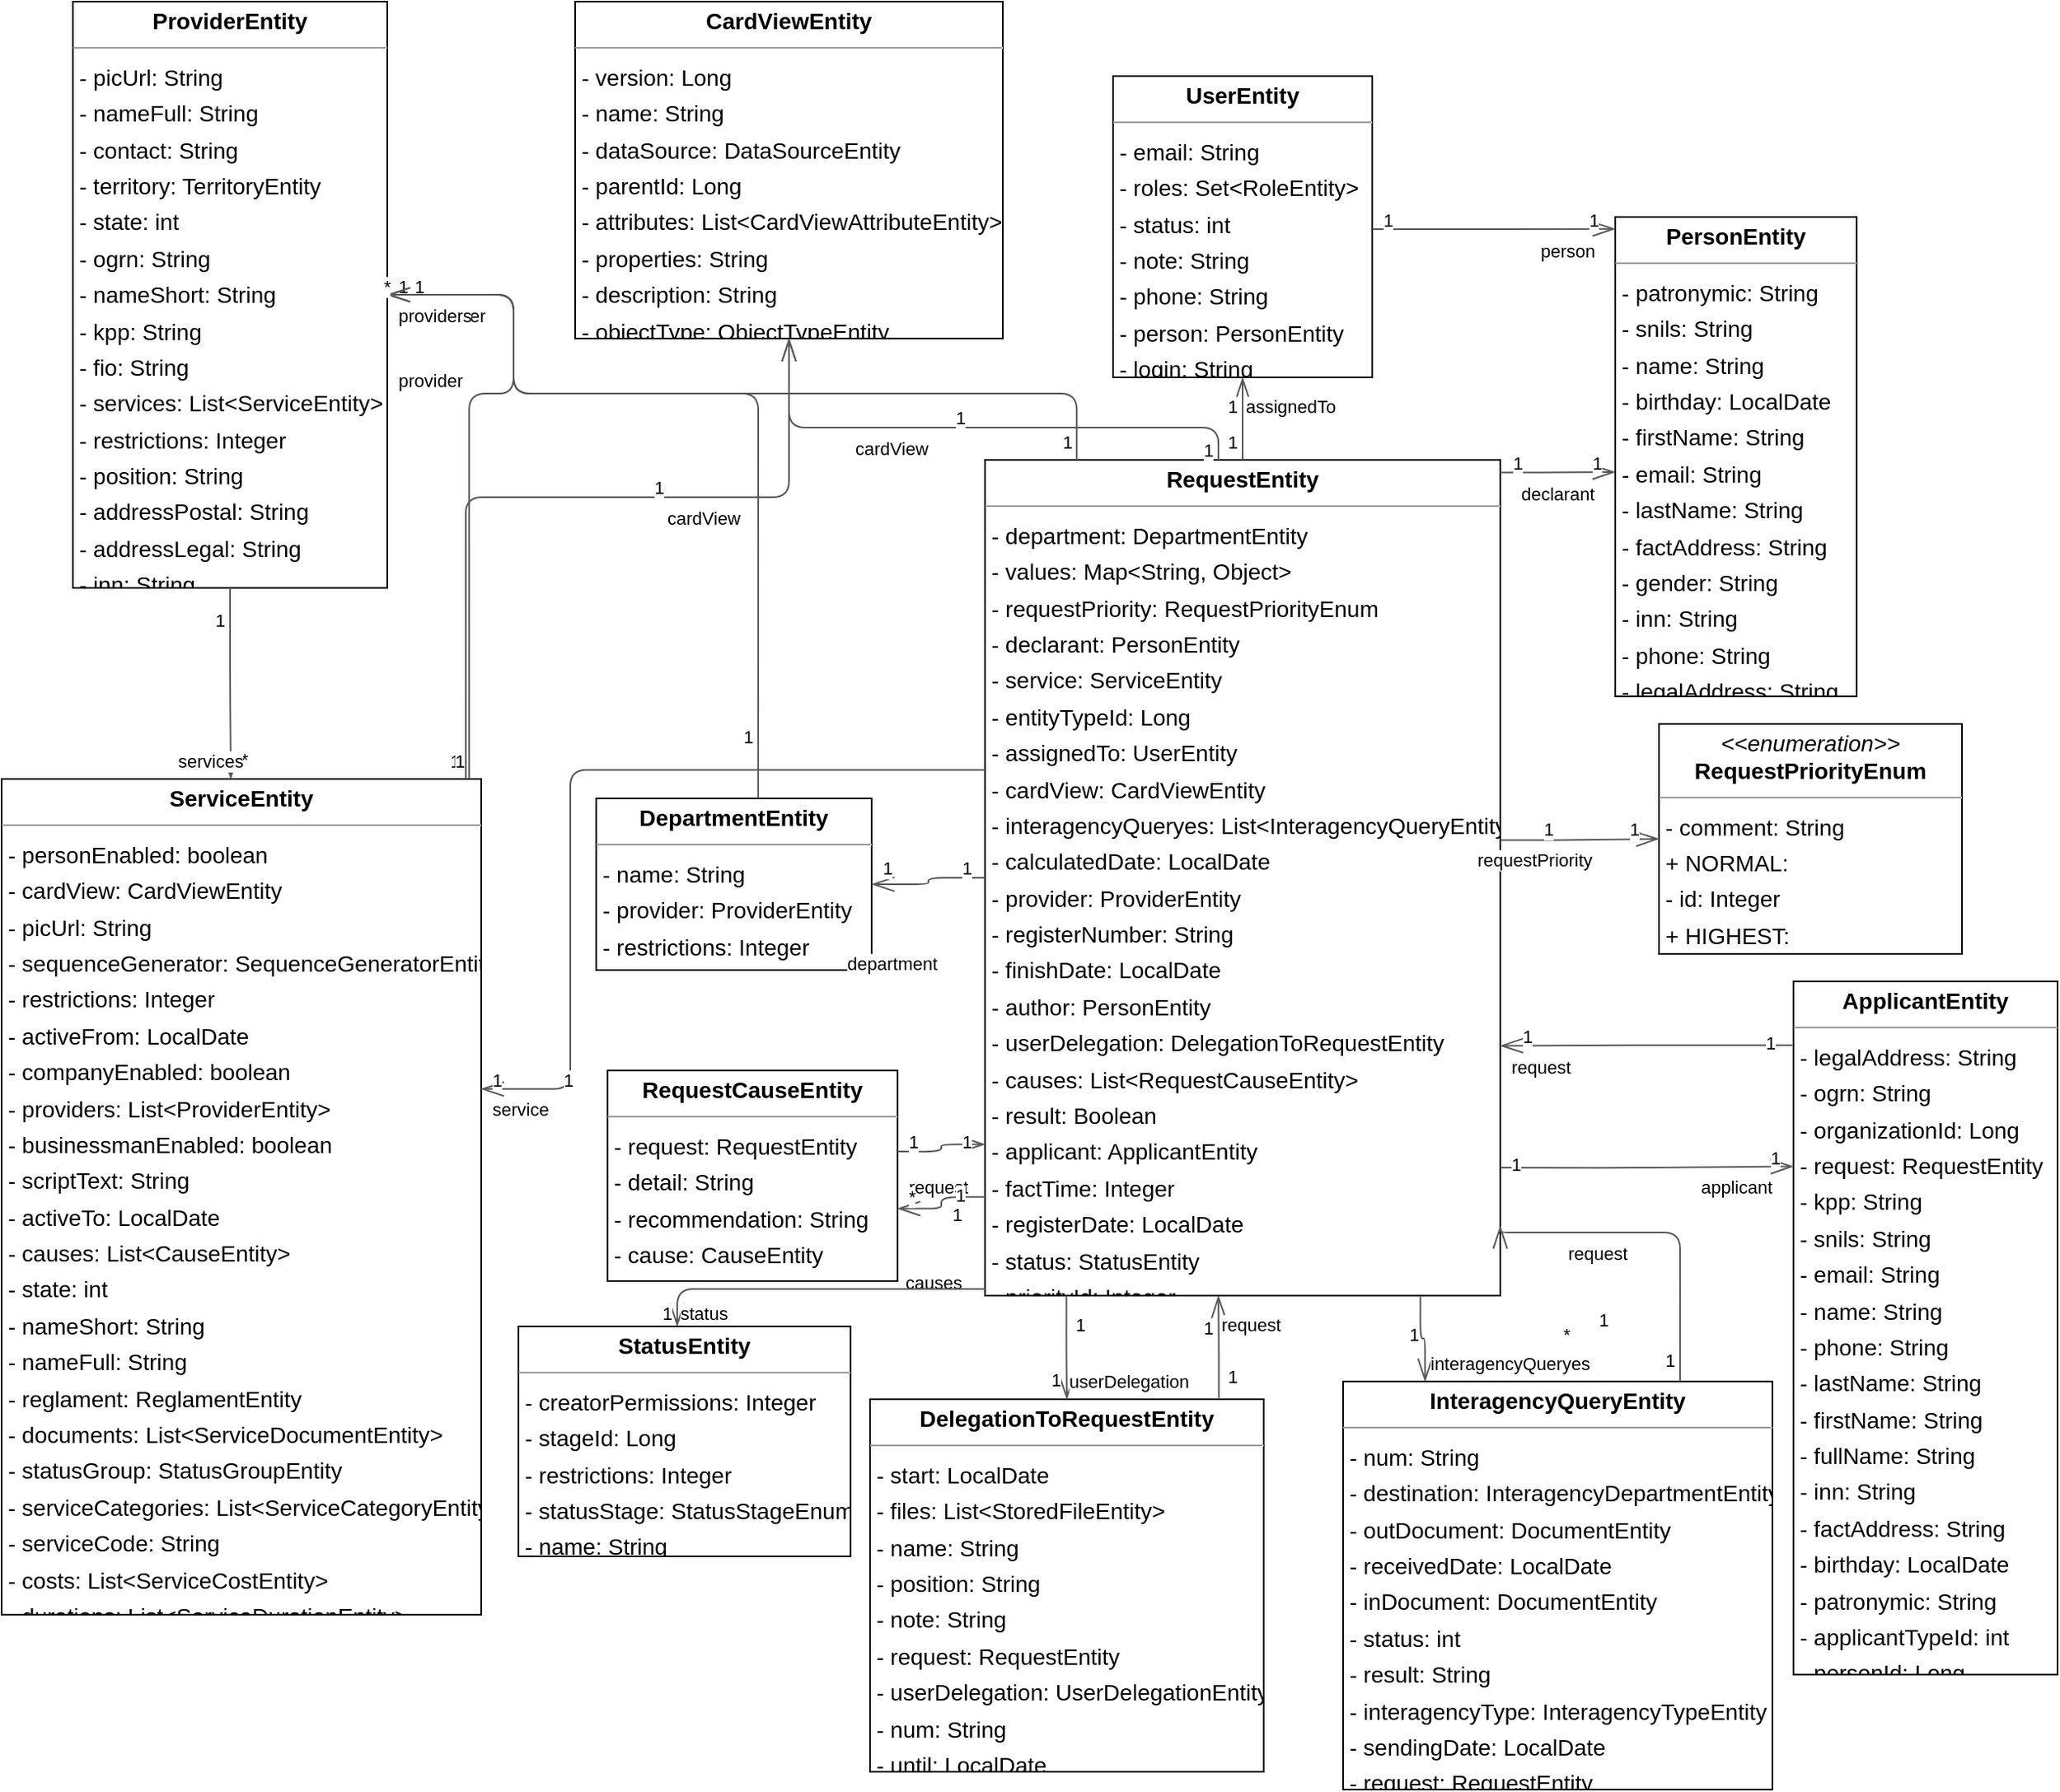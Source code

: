 <mxGraphModel dx="0" dy="0" grid="1" gridSize="10" guides="1" tooltips="1" connect="1" arrows="1" fold="1" page="0" pageScale="1" background="none" math="0" shadow="0">
  <root>
    <mxCell id="0" />
    <mxCell id="1" parent="0" />
    <mxCell id="node11" parent="1" vertex="1" value="&lt;p style=&quot;margin:0px;margin-top:4px;text-align:center;&quot;&gt;&lt;b&gt;ApplicantEntity&lt;/b&gt;&lt;/p&gt;&lt;hr size=&quot;1&quot;/&gt;&lt;p style=&quot;margin:0 0 0 4px;line-height:1.6;&quot;&gt;- legalAddress: String&lt;br/&gt;- ogrn: String&lt;br/&gt;- organizationId: Long&lt;br/&gt;- request: RequestEntity&lt;br/&gt;- kpp: String&lt;br/&gt;- snils: String&lt;br/&gt;- email: String&lt;br/&gt;- name: String&lt;br/&gt;- phone: String&lt;br/&gt;- lastName: String&lt;br/&gt;- firstName: String&lt;br/&gt;- fullName: String&lt;br/&gt;- inn: String&lt;br/&gt;- factAddress: String&lt;br/&gt;- birthday: LocalDate&lt;br/&gt;- patronymic: String&lt;br/&gt;- applicantTypeId: int&lt;br/&gt;- personId: Long&lt;/p&gt;" style="verticalAlign=top;align=left;overflow=fill;fontSize=14;fontFamily=Helvetica;html=1;rounded=0;shadow=0;comic=0;labelBackgroundColor=none;strokeWidth=1;">
      <mxGeometry x="1222" y="141" width="163" height="428" as="geometry" />
    </mxCell>
    <mxCell id="node6" parent="1" vertex="1" value="&lt;p style=&quot;margin:0px;margin-top:4px;text-align:center;&quot;&gt;&lt;b&gt;CardViewEntity&lt;/b&gt;&lt;/p&gt;&lt;hr size=&quot;1&quot;/&gt;&lt;p style=&quot;margin:0 0 0 4px;line-height:1.6;&quot;&gt;- version: Long&lt;br/&gt;- name: String&lt;br/&gt;- dataSource: DataSourceEntity&lt;br/&gt;- parentId: Long&lt;br/&gt;- attributes: List&amp;lt;CardViewAttributeEntity&amp;gt;&lt;br/&gt;- properties: String&lt;br/&gt;- description: String&lt;br/&gt;- objectType: ObjectTypeEntity&lt;/p&gt;" style="verticalAlign=top;align=left;overflow=fill;fontSize=14;fontFamily=Helvetica;html=1;rounded=0;shadow=0;comic=0;labelBackgroundColor=none;strokeWidth=1;">
      <mxGeometry x="470" y="-464" width="264" height="208" as="geometry" />
    </mxCell>
    <mxCell id="node9" parent="1" vertex="1" value="&lt;p style=&quot;margin:0px;margin-top:4px;text-align:center;&quot;&gt;&lt;b&gt;DelegationToRequestEntity&lt;/b&gt;&lt;/p&gt;&lt;hr size=&quot;1&quot;/&gt;&lt;p style=&quot;margin:0 0 0 4px;line-height:1.6;&quot;&gt;- start: LocalDate&lt;br/&gt;- files: List&amp;lt;StoredFileEntity&amp;gt;&lt;br/&gt;- name: String&lt;br/&gt;- position: String&lt;br/&gt;- note: String&lt;br/&gt;- request: RequestEntity&lt;br/&gt;- userDelegation: UserDelegationEntity&lt;br/&gt;- num: String&lt;br/&gt;- until: LocalDate&lt;/p&gt;" style="verticalAlign=top;align=left;overflow=fill;fontSize=14;fontFamily=Helvetica;html=1;rounded=0;shadow=0;comic=0;labelBackgroundColor=none;strokeWidth=1;">
      <mxGeometry x="652" y="399" width="243" height="230" as="geometry" />
    </mxCell>
    <mxCell id="node1" parent="1" vertex="1" value="&lt;p style=&quot;margin:0px;margin-top:4px;text-align:center;&quot;&gt;&lt;b&gt;DepartmentEntity&lt;/b&gt;&lt;/p&gt;&lt;hr size=&quot;1&quot;/&gt;&lt;p style=&quot;margin:0 0 0 4px;line-height:1.6;&quot;&gt;- name: String&lt;br/&gt;- provider: ProviderEntity&lt;br/&gt;- restrictions: Integer&lt;/p&gt;" style="verticalAlign=top;align=left;overflow=fill;fontSize=14;fontFamily=Helvetica;html=1;rounded=0;shadow=0;comic=0;labelBackgroundColor=none;strokeWidth=1;">
      <mxGeometry x="483" y="28" width="170" height="106" as="geometry" />
    </mxCell>
    <mxCell id="node7" parent="1" vertex="1" value="&lt;p style=&quot;margin:0px;margin-top:4px;text-align:center;&quot;&gt;&lt;b&gt;InteragencyQueryEntity&lt;/b&gt;&lt;/p&gt;&lt;hr size=&quot;1&quot;/&gt;&lt;p style=&quot;margin:0 0 0 4px;line-height:1.6;&quot;&gt;- num: String&lt;br/&gt;- destination: InteragencyDepartmentEntity&lt;br/&gt;- outDocument: DocumentEntity&lt;br/&gt;- receivedDate: LocalDate&lt;br/&gt;- inDocument: DocumentEntity&lt;br/&gt;- status: int&lt;br/&gt;- result: String&lt;br/&gt;- interagencyType: InteragencyTypeEntity&lt;br/&gt;- sendingDate: LocalDate&lt;br/&gt;- request: RequestEntity&lt;/p&gt;" style="verticalAlign=top;align=left;overflow=fill;fontSize=14;fontFamily=Helvetica;html=1;rounded=0;shadow=0;comic=0;labelBackgroundColor=none;strokeWidth=1;">
      <mxGeometry x="944" y="388" width="265" height="252" as="geometry" />
    </mxCell>
    <mxCell id="node3" parent="1" vertex="1" value="&lt;p style=&quot;margin:0px;margin-top:4px;text-align:center;&quot;&gt;&lt;b&gt;PersonEntity&lt;/b&gt;&lt;/p&gt;&lt;hr size=&quot;1&quot;/&gt;&lt;p style=&quot;margin:0 0 0 4px;line-height:1.6;&quot;&gt;- patronymic: String&lt;br/&gt;- snils: String&lt;br/&gt;- name: String&lt;br/&gt;- birthday: LocalDate&lt;br/&gt;- firstName: String&lt;br/&gt;- email: String&lt;br/&gt;- lastName: String&lt;br/&gt;- factAddress: String&lt;br/&gt;- gender: String&lt;br/&gt;- inn: String&lt;br/&gt;- phone: String&lt;br/&gt;- legalAddress: String&lt;/p&gt;" style="verticalAlign=top;align=left;overflow=fill;fontSize=14;fontFamily=Helvetica;html=1;rounded=0;shadow=0;comic=0;labelBackgroundColor=none;strokeWidth=1;">
      <mxGeometry x="1112" y="-331" width="149" height="296" as="geometry" />
    </mxCell>
    <mxCell id="node8" parent="1" vertex="1" value="&lt;p style=&quot;margin:0px;margin-top:4px;text-align:center;&quot;&gt;&lt;b&gt;ProviderEntity&lt;/b&gt;&lt;/p&gt;&lt;hr size=&quot;1&quot;/&gt;&lt;p style=&quot;margin:0 0 0 4px;line-height:1.6;&quot;&gt;- picUrl: String&lt;br/&gt;- nameFull: String&lt;br/&gt;- contact: String&lt;br/&gt;- territory: TerritoryEntity&lt;br/&gt;- state: int&lt;br/&gt;- ogrn: String&lt;br/&gt;- nameShort: String&lt;br/&gt;- kpp: String&lt;br/&gt;- fio: String&lt;br/&gt;- services: List&amp;lt;ServiceEntity&amp;gt;&lt;br/&gt;- restrictions: Integer&lt;br/&gt;- position: String&lt;br/&gt;- addressPostal: String&lt;br/&gt;- addressLegal: String&lt;br/&gt;- inn: String&lt;/p&gt;" style="verticalAlign=top;align=left;overflow=fill;fontSize=14;fontFamily=Helvetica;html=1;rounded=0;shadow=0;comic=0;labelBackgroundColor=none;strokeWidth=1;">
      <mxGeometry x="160" y="-464" width="194" height="362" as="geometry" />
    </mxCell>
    <mxCell id="node10" parent="1" vertex="1" value="&lt;p style=&quot;margin:0px;margin-top:4px;text-align:center;&quot;&gt;&lt;b&gt;RequestCauseEntity&lt;/b&gt;&lt;/p&gt;&lt;hr size=&quot;1&quot;/&gt;&lt;p style=&quot;margin:0 0 0 4px;line-height:1.6;&quot;&gt;- request: RequestEntity&lt;br/&gt;- detail: String&lt;br/&gt;- recommendation: String&lt;br/&gt;- cause: CauseEntity&lt;/p&gt;" style="verticalAlign=top;align=left;overflow=fill;fontSize=14;fontFamily=Helvetica;html=1;rounded=0;shadow=0;comic=0;labelBackgroundColor=none;strokeWidth=1;">
      <mxGeometry x="490" y="196" width="179" height="130" as="geometry" />
    </mxCell>
    <mxCell id="node0" parent="1" vertex="1" value="&lt;p style=&quot;margin:0px;margin-top:4px;text-align:center;&quot;&gt;&lt;b&gt;RequestEntity&lt;/b&gt;&lt;/p&gt;&lt;hr size=&quot;1&quot;/&gt;&lt;p style=&quot;margin:0 0 0 4px;line-height:1.6;&quot;&gt;- department: DepartmentEntity&lt;br/&gt;- values: Map&amp;lt;String, Object&amp;gt;&lt;br/&gt;- requestPriority: RequestPriorityEnum&lt;br/&gt;- declarant: PersonEntity&lt;br/&gt;- service: ServiceEntity&lt;br/&gt;- entityTypeId: Long&lt;br/&gt;- assignedTo: UserEntity&lt;br/&gt;- cardView: CardViewEntity&lt;br/&gt;- interagencyQueryes: List&amp;lt;InteragencyQueryEntity&amp;gt;&lt;br/&gt;- calculatedDate: LocalDate&lt;br/&gt;- provider: ProviderEntity&lt;br/&gt;- registerNumber: String&lt;br/&gt;- finishDate: LocalDate&lt;br/&gt;- author: PersonEntity&lt;br/&gt;- userDelegation: DelegationToRequestEntity&lt;br/&gt;- causes: List&amp;lt;RequestCauseEntity&amp;gt;&lt;br/&gt;- result: Boolean&lt;br/&gt;- applicant: ApplicantEntity&lt;br/&gt;- factTime: Integer&lt;br/&gt;- registerDate: LocalDate&lt;br/&gt;- status: StatusEntity&lt;br/&gt;- priorityId: Integer&lt;/p&gt;" style="verticalAlign=top;align=left;overflow=fill;fontSize=14;fontFamily=Helvetica;html=1;rounded=0;shadow=0;comic=0;labelBackgroundColor=none;strokeWidth=1;">
      <mxGeometry x="723" y="-181" width="318" height="516" as="geometry" />
    </mxCell>
    <mxCell id="node2" parent="1" vertex="1" value="&lt;p style=&quot;margin:0px;margin-top:4px;text-align:center;&quot;&gt;&lt;i&gt;&amp;lt;&amp;lt;enumeration&amp;gt;&amp;gt;&lt;/i&gt;&lt;br/&gt;&lt;b&gt;RequestPriorityEnum&lt;/b&gt;&lt;/p&gt;&lt;hr size=&quot;1&quot;/&gt;&lt;p style=&quot;margin:0 0 0 4px;line-height:1.6;&quot;&gt;- comment: String&lt;br/&gt;+ NORMAL: &lt;br/&gt;- id: Integer&lt;br/&gt;+ HIGHEST: &lt;br/&gt;+ HIGH: &lt;/p&gt;" style="verticalAlign=top;align=left;overflow=fill;fontSize=14;fontFamily=Helvetica;html=1;rounded=0;shadow=0;comic=0;labelBackgroundColor=none;strokeWidth=1;">
      <mxGeometry x="1139" y="-18" width="187" height="142" as="geometry" />
    </mxCell>
    <mxCell id="node4" parent="1" vertex="1" value="&lt;p style=&quot;margin:0px;margin-top:4px;text-align:center;&quot;&gt;&lt;b&gt;ServiceEntity&lt;/b&gt;&lt;/p&gt;&lt;hr size=&quot;1&quot;/&gt;&lt;p style=&quot;margin:0 0 0 4px;line-height:1.6;&quot;&gt;- personEnabled: boolean&lt;br/&gt;- cardView: CardViewEntity&lt;br/&gt;- picUrl: String&lt;br/&gt;- sequenceGenerator: SequenceGeneratorEntity&lt;br/&gt;- restrictions: Integer&lt;br/&gt;- activeFrom: LocalDate&lt;br/&gt;- companyEnabled: boolean&lt;br/&gt;- providers: List&amp;lt;ProviderEntity&amp;gt;&lt;br/&gt;- businessmanEnabled: boolean&lt;br/&gt;- scriptText: String&lt;br/&gt;- activeTo: LocalDate&lt;br/&gt;- causes: List&amp;lt;CauseEntity&amp;gt;&lt;br/&gt;- state: int&lt;br/&gt;- nameShort: String&lt;br/&gt;- nameFull: String&lt;br/&gt;- reglament: ReglamentEntity&lt;br/&gt;- documents: List&amp;lt;ServiceDocumentEntity&amp;gt;&lt;br/&gt;- statusGroup: StatusGroupEntity&lt;br/&gt;- serviceCategories: List&amp;lt;ServiceCategoryEntity&amp;gt;&lt;br/&gt;- serviceCode: String&lt;br/&gt;- costs: List&amp;lt;ServiceCostEntity&amp;gt;&lt;br/&gt;- durations: List&amp;lt;ServiceDurationEntity&amp;gt;&lt;/p&gt;" style="verticalAlign=top;align=left;overflow=fill;fontSize=14;fontFamily=Helvetica;html=1;rounded=0;shadow=0;comic=0;labelBackgroundColor=none;strokeWidth=1;">
      <mxGeometry x="116" y="16" width="296" height="516" as="geometry" />
    </mxCell>
    <mxCell id="node12" parent="1" vertex="1" value="&lt;p style=&quot;margin:0px;margin-top:4px;text-align:center;&quot;&gt;&lt;b&gt;StatusEntity&lt;/b&gt;&lt;/p&gt;&lt;hr size=&quot;1&quot;/&gt;&lt;p style=&quot;margin:0 0 0 4px;line-height:1.6;&quot;&gt;- creatorPermissions: Integer&lt;br/&gt;- stageId: Long&lt;br/&gt;- restrictions: Integer&lt;br/&gt;- statusStage: StatusStageEnum&lt;br/&gt;- name: String&lt;/p&gt;" style="verticalAlign=top;align=left;overflow=fill;fontSize=14;fontFamily=Helvetica;html=1;rounded=0;shadow=0;comic=0;labelBackgroundColor=none;strokeWidth=1;">
      <mxGeometry x="435" y="354" width="205" height="142" as="geometry" />
    </mxCell>
    <mxCell id="node5" parent="1" vertex="1" value="&lt;p style=&quot;margin:0px;margin-top:4px;text-align:center;&quot;&gt;&lt;b&gt;UserEntity&lt;/b&gt;&lt;/p&gt;&lt;hr size=&quot;1&quot;/&gt;&lt;p style=&quot;margin:0 0 0 4px;line-height:1.6;&quot;&gt;- email: String&lt;br/&gt;- roles: Set&amp;lt;RoleEntity&amp;gt;&lt;br/&gt;- status: int&lt;br/&gt;- note: String&lt;br/&gt;- phone: String&lt;br/&gt;- person: PersonEntity&lt;br/&gt;- login: String&lt;/p&gt;" style="verticalAlign=top;align=left;overflow=fill;fontSize=14;fontFamily=Helvetica;html=1;rounded=0;shadow=0;comic=0;labelBackgroundColor=none;strokeWidth=1;">
      <mxGeometry x="802" y="-418" width="160" height="186" as="geometry" />
    </mxCell>
    <mxCell id="edge18" edge="1" value="" parent="1" source="node11" target="node0" style="html=1;rounded=1;edgeStyle=orthogonalEdgeStyle;dashed=0;startArrow=diamondThinstartSize=12;endArrow=openThin;endSize=12;strokeColor=#595959;exitX=0.000;exitY=0.092;exitDx=0;exitDy=0;entryX=1.000;entryY=0.701;entryDx=0;entryDy=0;">
      <mxGeometry width="50" height="50" relative="1" as="geometry">
        <Array as="points" />
      </mxGeometry>
    </mxCell>
    <mxCell id="label108" parent="edge18" vertex="1" connectable="0" value="1" style="edgeLabel;resizable=0;html=1;align=left;verticalAlign=top;strokeColor=default;">
      <mxGeometry x="1203" y="166" as="geometry" />
    </mxCell>
    <mxCell id="label112" parent="edge18" vertex="1" connectable="0" value="1" style="edgeLabel;resizable=0;html=1;align=left;verticalAlign=top;strokeColor=default;">
      <mxGeometry x="1053" y="162" as="geometry" />
    </mxCell>
    <mxCell id="label113" parent="edge18" vertex="1" connectable="0" value="request" style="edgeLabel;resizable=0;html=1;align=left;verticalAlign=top;strokeColor=default;">
      <mxGeometry x="1046" y="181" as="geometry" />
    </mxCell>
    <mxCell id="edge15" edge="1" value="" parent="1" source="node9" target="node0" style="html=1;rounded=1;edgeStyle=orthogonalEdgeStyle;dashed=0;startArrow=diamondThinstartSize=12;endArrow=openThin;endSize=12;strokeColor=#595959;exitX=0.886;exitY=0.000;exitDx=0;exitDy=0;entryX=0.453;entryY=1.000;entryDx=0;entryDy=0;">
      <mxGeometry width="50" height="50" relative="1" as="geometry">
        <Array as="points" />
      </mxGeometry>
    </mxCell>
    <mxCell id="label90" parent="edge15" vertex="1" connectable="0" value="1" style="edgeLabel;resizable=0;html=1;align=left;verticalAlign=top;strokeColor=default;">
      <mxGeometry x="871" y="372" as="geometry" />
    </mxCell>
    <mxCell id="label94" parent="edge15" vertex="1" connectable="0" value="1" style="edgeLabel;resizable=0;html=1;align=left;verticalAlign=top;strokeColor=default;">
      <mxGeometry x="856" y="342" as="geometry" />
    </mxCell>
    <mxCell id="label95" parent="edge15" vertex="1" connectable="0" value="request" style="edgeLabel;resizable=0;html=1;align=left;verticalAlign=top;strokeColor=default;">
      <mxGeometry x="867" y="340" as="geometry" />
    </mxCell>
    <mxCell id="edge12" edge="1" value="" parent="1" source="node1" target="node8" style="html=1;rounded=1;edgeStyle=orthogonalEdgeStyle;dashed=0;startArrow=diamondThinstartSize=12;endArrow=openThin;endSize=12;strokeColor=#595959;exitX=0.588;exitY=0.000;exitDx=0;exitDy=0;entryX=1.000;entryY=0.500;entryDx=0;entryDy=0;">
      <mxGeometry width="50" height="50" relative="1" as="geometry">
        <Array as="points">
          <mxPoint x="583" y="-222" />
          <mxPoint x="432" y="-222" />
          <mxPoint x="432" y="-283" />
        </Array>
      </mxGeometry>
    </mxCell>
    <mxCell id="label72" parent="edge12" vertex="1" connectable="0" value="1" style="edgeLabel;resizable=0;html=1;align=left;verticalAlign=top;strokeColor=default;">
      <mxGeometry x="572" y="-23" as="geometry" />
    </mxCell>
    <mxCell id="label76" parent="edge12" vertex="1" connectable="0" value="1" style="edgeLabel;resizable=0;html=1;align=left;verticalAlign=top;strokeColor=default;">
      <mxGeometry x="359" y="-301" as="geometry" />
    </mxCell>
    <mxCell id="label77" parent="edge12" vertex="1" connectable="0" value="provider" style="edgeLabel;resizable=0;html=1;align=left;verticalAlign=top;strokeColor=default;">
      <mxGeometry x="373" y="-283" as="geometry" />
    </mxCell>
    <mxCell id="edge9" edge="1" value="" parent="1" source="node7" target="node0" style="html=1;rounded=1;edgeStyle=orthogonalEdgeStyle;dashed=0;startArrow=diamondThinstartSize=12;endArrow=openThin;endSize=12;strokeColor=#595959;exitX=0.785;exitY=0.000;exitDx=0;exitDy=0;entryX=1.009;entryY=0.924;entryDx=0;entryDy=0;">
      <mxGeometry width="50" height="50" relative="1" as="geometry">
        <Array as="points">
          <mxPoint x="1152" y="296" />
        </Array>
      </mxGeometry>
    </mxCell>
    <mxCell id="label54" parent="edge9" vertex="1" connectable="0" value="1" style="edgeLabel;resizable=0;html=1;align=left;verticalAlign=top;strokeColor=default;">
      <mxGeometry x="1141" y="362" as="geometry" />
    </mxCell>
    <mxCell id="label58" parent="edge9" vertex="1" connectable="0" value="1" style="edgeLabel;resizable=0;html=1;align=left;verticalAlign=top;strokeColor=default;">
      <mxGeometry x="1100" y="337" as="geometry" />
    </mxCell>
    <mxCell id="label59" parent="edge9" vertex="1" connectable="0" value="request" style="edgeLabel;resizable=0;html=1;align=left;verticalAlign=top;strokeColor=default;">
      <mxGeometry x="1081" y="296" as="geometry" />
    </mxCell>
    <mxCell id="edge10" edge="1" value="" parent="1" source="node8" target="node4" style="html=1;rounded=1;edgeStyle=orthogonalEdgeStyle;dashed=0;startArrow=diamondThinstartSize=12;endArrow=openThin;endSize=12;strokeColor=#595959;exitX=0.500;exitY=1.000;exitDx=0;exitDy=0;entryX=0.478;entryY=0.000;entryDx=0;entryDy=0;">
      <mxGeometry width="50" height="50" relative="1" as="geometry">
        <Array as="points" />
      </mxGeometry>
    </mxCell>
    <mxCell id="label60" parent="edge10" vertex="1" connectable="0" value="1" style="edgeLabel;resizable=0;html=1;align=left;verticalAlign=top;strokeColor=default;">
      <mxGeometry x="246" y="-95" as="geometry" />
    </mxCell>
    <mxCell id="label64" parent="edge10" vertex="1" connectable="0" value="*" style="edgeLabel;resizable=0;html=1;align=left;verticalAlign=top;strokeColor=default;">
      <mxGeometry x="262" y="-9" as="geometry" />
    </mxCell>
    <mxCell id="label65" parent="edge10" vertex="1" connectable="0" value="services" style="edgeLabel;resizable=0;html=1;align=left;verticalAlign=top;strokeColor=default;">
      <mxGeometry x="223" y="-8" as="geometry" />
    </mxCell>
    <mxCell id="edge17" edge="1" value="" parent="1" source="node10" target="node0" style="html=1;rounded=1;edgeStyle=orthogonalEdgeStyle;dashed=0;startArrow=diamondThinstartSize=12;endArrow=openThin;endSize=12;strokeColor=#595959;exitX=1.000;exitY=0.385;exitDx=0;exitDy=0;entryX=0.000;entryY=0.819;entryDx=0;entryDy=0;">
      <mxGeometry width="50" height="50" relative="1" as="geometry">
        <Array as="points" />
      </mxGeometry>
    </mxCell>
    <mxCell id="label102" parent="edge17" vertex="1" connectable="0" value="1" style="edgeLabel;resizable=0;html=1;align=left;verticalAlign=top;strokeColor=default;">
      <mxGeometry x="674" y="227" as="geometry" />
    </mxCell>
    <mxCell id="label106" parent="edge17" vertex="1" connectable="0" value="1" style="edgeLabel;resizable=0;html=1;align=left;verticalAlign=top;strokeColor=default;">
      <mxGeometry x="707" y="227" as="geometry" />
    </mxCell>
    <mxCell id="label107" parent="edge17" vertex="1" connectable="0" value="request" style="edgeLabel;resizable=0;html=1;align=left;verticalAlign=top;strokeColor=default;">
      <mxGeometry x="674" y="255" as="geometry" />
    </mxCell>
    <mxCell id="edge19" edge="1" value="" parent="1" source="node0" target="node11" style="html=1;rounded=1;edgeStyle=orthogonalEdgeStyle;dashed=0;startArrow=diamondThinstartSize=12;endArrow=openThin;endSize=12;strokeColor=#595959;exitX=1.000;exitY=0.847;exitDx=0;exitDy=0;entryX=0.000;entryY=0.267;entryDx=0;entryDy=0;">
      <mxGeometry width="50" height="50" relative="1" as="geometry">
        <Array as="points">
          <mxPoint x="1113" y="256" />
          <mxPoint x="1113" y="255" />
        </Array>
      </mxGeometry>
    </mxCell>
    <mxCell id="label114" parent="edge19" vertex="1" connectable="0" value="1" style="edgeLabel;resizable=0;html=1;align=left;verticalAlign=top;strokeColor=default;">
      <mxGeometry x="1046" y="241" as="geometry" />
    </mxCell>
    <mxCell id="label118" parent="edge19" vertex="1" connectable="0" value="1" style="edgeLabel;resizable=0;html=1;align=left;verticalAlign=top;strokeColor=default;">
      <mxGeometry x="1206" y="237" as="geometry" />
    </mxCell>
    <mxCell id="label119" parent="edge19" vertex="1" connectable="0" value="applicant" style="edgeLabel;resizable=0;html=1;align=left;verticalAlign=top;strokeColor=default;">
      <mxGeometry x="1163" y="255" as="geometry" />
    </mxCell>
    <mxCell id="edge7" edge="1" value="" parent="1" source="node0" target="node6" style="html=1;rounded=1;edgeStyle=orthogonalEdgeStyle;dashed=0;startArrow=diamondThinstartSize=12;endArrow=openThin;endSize=12;strokeColor=#595959;exitX=0.453;exitY=0.000;exitDx=0;exitDy=0;entryX=0.500;entryY=1.000;entryDx=0;entryDy=0;">
      <mxGeometry width="50" height="50" relative="1" as="geometry">
        <Array as="points">
          <mxPoint x="867" y="-201" />
          <mxPoint x="602" y="-201" />
        </Array>
      </mxGeometry>
    </mxCell>
    <mxCell id="label42" parent="edge7" vertex="1" connectable="0" value="1" style="edgeLabel;resizable=0;html=1;align=left;verticalAlign=top;strokeColor=default;">
      <mxGeometry x="856" y="-200" as="geometry" />
    </mxCell>
    <mxCell id="label46" parent="edge7" vertex="1" connectable="0" value="1" style="edgeLabel;resizable=0;html=1;align=left;verticalAlign=top;strokeColor=default;">
      <mxGeometry x="703" y="-220" as="geometry" />
    </mxCell>
    <mxCell id="label47" parent="edge7" vertex="1" connectable="0" value="cardView" style="edgeLabel;resizable=0;html=1;align=left;verticalAlign=top;strokeColor=default;">
      <mxGeometry x="641" y="-201" as="geometry" />
    </mxCell>
    <mxCell id="edge14" edge="1" value="" parent="1" source="node0" target="node9" style="html=1;rounded=1;edgeStyle=orthogonalEdgeStyle;dashed=0;startArrow=diamondThinstartSize=12;endArrow=openThin;endSize=12;strokeColor=#595959;exitX=0.158;exitY=1.000;exitDx=0;exitDy=0;entryX=0.500;entryY=0.000;entryDx=0;entryDy=0;">
      <mxGeometry width="50" height="50" relative="1" as="geometry">
        <Array as="points" />
      </mxGeometry>
    </mxCell>
    <mxCell id="label84" parent="edge14" vertex="1" connectable="0" value="1" style="edgeLabel;resizable=0;html=1;align=left;verticalAlign=top;strokeColor=default;">
      <mxGeometry x="777" y="340" as="geometry" />
    </mxCell>
    <mxCell id="label88" parent="edge14" vertex="1" connectable="0" value="1" style="edgeLabel;resizable=0;html=1;align=left;verticalAlign=top;strokeColor=default;">
      <mxGeometry x="762" y="374" as="geometry" />
    </mxCell>
    <mxCell id="label89" parent="edge14" vertex="1" connectable="0" value="userDelegation" style="edgeLabel;resizable=0;html=1;align=left;verticalAlign=top;strokeColor=default;">
      <mxGeometry x="773" y="375" as="geometry" />
    </mxCell>
    <mxCell id="edge0" edge="1" value="" parent="1" source="node0" target="node1" style="html=1;rounded=1;edgeStyle=orthogonalEdgeStyle;dashed=0;startArrow=diamondThinstartSize=12;endArrow=openThin;endSize=12;strokeColor=#595959;exitX=0.000;exitY=0.500;exitDx=0;exitDy=0;entryX=1.000;entryY=0.500;entryDx=0;entryDy=0;">
      <mxGeometry width="50" height="50" relative="1" as="geometry">
        <Array as="points" />
      </mxGeometry>
    </mxCell>
    <mxCell id="label0" parent="edge0" vertex="1" connectable="0" value="1" style="edgeLabel;resizable=0;html=1;align=left;verticalAlign=top;strokeColor=default;">
      <mxGeometry x="707" y="58" as="geometry" />
    </mxCell>
    <mxCell id="label4" parent="edge0" vertex="1" connectable="0" value="1" style="edgeLabel;resizable=0;html=1;align=left;verticalAlign=top;strokeColor=default;">
      <mxGeometry x="658" y="58" as="geometry" />
    </mxCell>
    <mxCell id="label5" parent="edge0" vertex="1" connectable="0" value="department" style="edgeLabel;resizable=0;html=1;align=left;verticalAlign=top;strokeColor=default;">
      <mxGeometry x="636" y="117" as="geometry" />
    </mxCell>
    <mxCell id="edge8" edge="1" value="" parent="1" source="node0" target="node7" style="html=1;rounded=1;edgeStyle=orthogonalEdgeStyle;dashed=0;startArrow=diamondThinstartSize=12;endArrow=openThin;endSize=12;strokeColor=#595959;exitX=0.854;exitY=1.013;exitDx=0;exitDy=0;entryX=0.191;entryY=0.000;entryDx=0;entryDy=0;">
      <mxGeometry width="50" height="50" relative="1" as="geometry">
        <Array as="points" />
      </mxGeometry>
    </mxCell>
    <mxCell id="label48" parent="edge8" vertex="1" connectable="0" value="1" style="edgeLabel;resizable=0;html=1;align=left;verticalAlign=top;strokeColor=default;">
      <mxGeometry x="983" y="346" as="geometry" />
    </mxCell>
    <mxCell id="label52" parent="edge8" vertex="1" connectable="0" value="*" style="edgeLabel;resizable=0;html=1;align=left;verticalAlign=top;strokeColor=default;">
      <mxGeometry x="1078" y="346" as="geometry" />
    </mxCell>
    <mxCell id="label53" parent="edge8" vertex="1" connectable="0" value="interagencyQueryes" style="edgeLabel;resizable=0;html=1;align=left;verticalAlign=top;strokeColor=default;">
      <mxGeometry x="996" y="364" as="geometry" />
    </mxCell>
    <mxCell id="edge2" edge="1" value="" parent="1" source="node0" target="node3" style="html=1;rounded=1;edgeStyle=orthogonalEdgeStyle;dashed=0;startArrow=diamondThinstartSize=12;endArrow=openThin;endSize=12;strokeColor=#595959;exitX=1.000;exitY=0.015;exitDx=0;exitDy=0;entryX=0.000;entryY=0.532;entryDx=0;entryDy=0;">
      <mxGeometry width="50" height="50" relative="1" as="geometry">
        <Array as="points" />
      </mxGeometry>
    </mxCell>
    <mxCell id="label12" parent="edge2" vertex="1" connectable="0" value="1" style="edgeLabel;resizable=0;html=1;align=left;verticalAlign=top;strokeColor=default;">
      <mxGeometry x="1047" y="-192" as="geometry" />
    </mxCell>
    <mxCell id="label16" parent="edge2" vertex="1" connectable="0" value="1" style="edgeLabel;resizable=0;html=1;align=left;verticalAlign=top;strokeColor=default;">
      <mxGeometry x="1096" y="-192" as="geometry" />
    </mxCell>
    <mxCell id="label17" parent="edge2" vertex="1" connectable="0" value="declarant" style="edgeLabel;resizable=0;html=1;align=left;verticalAlign=top;strokeColor=default;">
      <mxGeometry x="1052" y="-173" as="geometry" />
    </mxCell>
    <mxCell id="edge13" edge="1" value="" parent="1" source="node0" target="node8" style="html=1;rounded=1;edgeStyle=orthogonalEdgeStyle;dashed=0;startArrow=diamondThinstartSize=12;endArrow=openThin;endSize=12;strokeColor=#595959;exitX=0.178;exitY=0.000;exitDx=0;exitDy=0;entryX=1.000;entryY=0.500;entryDx=0;entryDy=0;">
      <mxGeometry width="50" height="50" relative="1" as="geometry">
        <Array as="points">
          <mxPoint x="780" y="-222" />
          <mxPoint x="432" y="-222" />
          <mxPoint x="432" y="-283" />
        </Array>
      </mxGeometry>
    </mxCell>
    <mxCell id="label78" parent="edge13" vertex="1" connectable="0" value="1" style="edgeLabel;resizable=0;html=1;align=left;verticalAlign=top;strokeColor=default;">
      <mxGeometry x="769" y="-205" as="geometry" />
    </mxCell>
    <mxCell id="label82" parent="edge13" vertex="1" connectable="0" value="1" style="edgeLabel;resizable=0;html=1;align=left;verticalAlign=top;strokeColor=default;">
      <mxGeometry x="369" y="-301" as="geometry" />
    </mxCell>
    <mxCell id="label83" parent="edge13" vertex="1" connectable="0" value="provider" style="edgeLabel;resizable=0;html=1;align=left;verticalAlign=top;strokeColor=default;">
      <mxGeometry x="359" y="-243" as="geometry" />
    </mxCell>
    <mxCell id="edge16" edge="1" value="" parent="1" source="node0" target="node10" style="html=1;rounded=1;edgeStyle=orthogonalEdgeStyle;dashed=0;startArrow=diamondThinstartSize=12;endArrow=openThin;endSize=12;strokeColor=#595959;exitX=0.000;exitY=0.882;exitDx=0;exitDy=0;entryX=1.000;entryY=0.656;entryDx=0;entryDy=0;">
      <mxGeometry width="50" height="50" relative="1" as="geometry">
        <Array as="points" />
      </mxGeometry>
    </mxCell>
    <mxCell id="label96" parent="edge16" vertex="1" connectable="0" value="1" style="edgeLabel;resizable=0;html=1;align=left;verticalAlign=top;strokeColor=default;">
      <mxGeometry x="703" y="260" as="geometry" />
    </mxCell>
    <mxCell id="label100" parent="edge16" vertex="1" connectable="0" value="*" style="edgeLabel;resizable=0;html=1;align=left;verticalAlign=top;strokeColor=default;">
      <mxGeometry x="674" y="261" as="geometry" />
    </mxCell>
    <mxCell id="label101" parent="edge16" vertex="1" connectable="0" value="causes" style="edgeLabel;resizable=0;html=1;align=left;verticalAlign=top;strokeColor=default;">
      <mxGeometry x="672" y="314" as="geometry" />
    </mxCell>
    <mxCell id="edge1" edge="1" value="" parent="1" source="node0" target="node2" style="html=1;rounded=1;edgeStyle=orthogonalEdgeStyle;dashed=0;startArrow=diamondThinstartSize=12;endArrow=openThin;endSize=12;strokeColor=#595959;exitX=1.000;exitY=0.455;exitDx=0;exitDy=0;entryX=0.000;entryY=0.500;entryDx=0;entryDy=0;">
      <mxGeometry width="50" height="50" relative="1" as="geometry">
        <Array as="points">
          <mxPoint x="1067" y="54" />
          <mxPoint x="1067" y="53" />
        </Array>
      </mxGeometry>
    </mxCell>
    <mxCell id="label6" parent="edge1" vertex="1" connectable="0" value="1" style="edgeLabel;resizable=0;html=1;align=left;verticalAlign=top;strokeColor=default;">
      <mxGeometry x="1066" y="34" as="geometry" />
    </mxCell>
    <mxCell id="label10" parent="edge1" vertex="1" connectable="0" value="1" style="edgeLabel;resizable=0;html=1;align=left;verticalAlign=top;strokeColor=default;">
      <mxGeometry x="1119" y="34" as="geometry" />
    </mxCell>
    <mxCell id="label11" parent="edge1" vertex="1" connectable="0" value="requestPriority" style="edgeLabel;resizable=0;html=1;align=left;verticalAlign=top;strokeColor=default;">
      <mxGeometry x="1025" y="53" as="geometry" />
    </mxCell>
    <mxCell id="edge3" edge="1" value="" parent="1" source="node0" target="node4" style="html=1;rounded=1;edgeStyle=orthogonalEdgeStyle;dashed=0;startArrow=diamondThinstartSize=12;endArrow=openThin;endSize=12;strokeColor=#595959;exitX=0.000;exitY=0.371;exitDx=0;exitDy=0;entryX=1.000;entryY=0.371;entryDx=0;entryDy=0;">
      <mxGeometry width="50" height="50" relative="1" as="geometry">
        <Array as="points">
          <mxPoint x="467" y="11" />
          <mxPoint x="467" y="207" />
        </Array>
      </mxGeometry>
    </mxCell>
    <mxCell id="label18" parent="edge3" vertex="1" connectable="0" value="1" style="edgeLabel;resizable=0;html=1;align=left;verticalAlign=top;strokeColor=default;">
      <mxGeometry x="461" y="189" as="geometry" />
    </mxCell>
    <mxCell id="label22" parent="edge3" vertex="1" connectable="0" value="1" style="edgeLabel;resizable=0;html=1;align=left;verticalAlign=top;strokeColor=default;">
      <mxGeometry x="417" y="189" as="geometry" />
    </mxCell>
    <mxCell id="label23" parent="edge3" vertex="1" connectable="0" value="service" style="edgeLabel;resizable=0;html=1;align=left;verticalAlign=top;strokeColor=default;">
      <mxGeometry x="417" y="207" as="geometry" />
    </mxCell>
    <mxCell id="edge20" edge="1" value="" parent="1" source="node0" target="node12" style="html=1;rounded=1;edgeStyle=orthogonalEdgeStyle;dashed=0;startArrow=diamondThinstartSize=12;endArrow=openThin;endSize=12;strokeColor=#595959;exitX=0.000;exitY=0.992;exitDx=0;exitDy=0;entryX=0.478;entryY=0.000;entryDx=0;entryDy=0;">
      <mxGeometry width="50" height="50" relative="1" as="geometry">
        <Array as="points">
          <mxPoint x="533" y="331" />
        </Array>
      </mxGeometry>
    </mxCell>
    <mxCell id="label120" parent="edge20" vertex="1" connectable="0" value="1" style="edgeLabel;resizable=0;html=1;align=left;verticalAlign=top;strokeColor=default;">
      <mxGeometry x="701" y="272" as="geometry" />
    </mxCell>
    <mxCell id="label124" parent="edge20" vertex="1" connectable="0" value="1" style="edgeLabel;resizable=0;html=1;align=left;verticalAlign=top;strokeColor=default;">
      <mxGeometry x="522" y="333" as="geometry" />
    </mxCell>
    <mxCell id="label125" parent="edge20" vertex="1" connectable="0" value="status" style="edgeLabel;resizable=0;html=1;align=left;verticalAlign=top;strokeColor=default;">
      <mxGeometry x="533" y="333" as="geometry" />
    </mxCell>
    <mxCell id="edge5" edge="1" value="" parent="1" source="node0" target="node5" style="html=1;rounded=1;edgeStyle=orthogonalEdgeStyle;dashed=0;startArrow=diamondThinstartSize=12;endArrow=openThin;endSize=12;strokeColor=#595959;exitX=0.500;exitY=0.000;exitDx=0;exitDy=0;entryX=0.500;entryY=1.000;entryDx=0;entryDy=0;">
      <mxGeometry width="50" height="50" relative="1" as="geometry">
        <Array as="points" />
      </mxGeometry>
    </mxCell>
    <mxCell id="label30" parent="edge5" vertex="1" connectable="0" value="1" style="edgeLabel;resizable=0;html=1;align=left;verticalAlign=top;strokeColor=default;">
      <mxGeometry x="871" y="-205" as="geometry" />
    </mxCell>
    <mxCell id="label34" parent="edge5" vertex="1" connectable="0" value="1" style="edgeLabel;resizable=0;html=1;align=left;verticalAlign=top;strokeColor=default;">
      <mxGeometry x="871" y="-227" as="geometry" />
    </mxCell>
    <mxCell id="label35" parent="edge5" vertex="1" connectable="0" value="assignedTo" style="edgeLabel;resizable=0;html=1;align=left;verticalAlign=top;strokeColor=default;">
      <mxGeometry x="882" y="-227" as="geometry" />
    </mxCell>
    <mxCell id="edge6" edge="1" value="" parent="1" source="node4" target="node6" style="html=1;rounded=1;edgeStyle=orthogonalEdgeStyle;dashed=0;startArrow=diamondThinstartSize=12;endArrow=openThin;endSize=12;strokeColor=#595959;exitX=0.968;exitY=0.000;exitDx=0;exitDy=0;entryX=0.500;entryY=1.000;entryDx=0;entryDy=0;">
      <mxGeometry width="50" height="50" relative="1" as="geometry">
        <Array as="points">
          <mxPoint x="402" y="-158" />
          <mxPoint x="602" y="-158" />
        </Array>
      </mxGeometry>
    </mxCell>
    <mxCell id="label36" parent="edge6" vertex="1" connectable="0" value="1" style="edgeLabel;resizable=0;html=1;align=left;verticalAlign=top;strokeColor=default;">
      <mxGeometry x="391" y="-8" as="geometry" />
    </mxCell>
    <mxCell id="label40" parent="edge6" vertex="1" connectable="0" value="1" style="edgeLabel;resizable=0;html=1;align=left;verticalAlign=top;strokeColor=default;">
      <mxGeometry x="517" y="-177" as="geometry" />
    </mxCell>
    <mxCell id="label41" parent="edge6" vertex="1" connectable="0" value="cardView" style="edgeLabel;resizable=0;html=1;align=left;verticalAlign=top;strokeColor=default;">
      <mxGeometry x="525" y="-158" as="geometry" />
    </mxCell>
    <mxCell id="edge11" edge="1" value="" parent="1" source="node4" target="node8" style="html=1;rounded=1;edgeStyle=orthogonalEdgeStyle;dashed=0;startArrow=diamondThinstartSize=12;endArrow=openThin;endSize=12;strokeColor=#595959;exitX=0.975;exitY=0.000;exitDx=0;exitDy=0;entryX=1.000;entryY=0.500;entryDx=0;entryDy=0;">
      <mxGeometry width="50" height="50" relative="1" as="geometry">
        <Array as="points">
          <mxPoint x="405" y="-222" />
          <mxPoint x="432" y="-222" />
          <mxPoint x="432" y="-283" />
        </Array>
      </mxGeometry>
    </mxCell>
    <mxCell id="label66" parent="edge11" vertex="1" connectable="0" value="1" style="edgeLabel;resizable=0;html=1;align=left;verticalAlign=top;strokeColor=default;">
      <mxGeometry x="394" y="-8" as="geometry" />
    </mxCell>
    <mxCell id="label70" parent="edge11" vertex="1" connectable="0" value="*" style="edgeLabel;resizable=0;html=1;align=left;verticalAlign=top;strokeColor=default;">
      <mxGeometry x="350" y="-301" as="geometry" />
    </mxCell>
    <mxCell id="label71" parent="edge11" vertex="1" connectable="0" value="providers" style="edgeLabel;resizable=0;html=1;align=left;verticalAlign=top;strokeColor=default;">
      <mxGeometry x="359" y="-283" as="geometry" />
    </mxCell>
    <mxCell id="edge4" edge="1" value="" parent="1" source="node5" target="node3" style="html=1;rounded=1;edgeStyle=orthogonalEdgeStyle;dashed=0;startArrow=diamondThinstartSize=12;endArrow=openThin;endSize=12;strokeColor=#595959;exitX=1.000;exitY=0.508;exitDx=0;exitDy=0;entryX=0.000;entryY=0.025;entryDx=0;entryDy=0;">
      <mxGeometry width="50" height="50" relative="1" as="geometry">
        <Array as="points" />
      </mxGeometry>
    </mxCell>
    <mxCell id="label24" parent="edge4" vertex="1" connectable="0" value="1" style="edgeLabel;resizable=0;html=1;align=left;verticalAlign=top;strokeColor=default;">
      <mxGeometry x="967" y="-342" as="geometry" />
    </mxCell>
    <mxCell id="label28" parent="edge4" vertex="1" connectable="0" value="1" style="edgeLabel;resizable=0;html=1;align=left;verticalAlign=top;strokeColor=default;">
      <mxGeometry x="1094" y="-342" as="geometry" />
    </mxCell>
    <mxCell id="label29" parent="edge4" vertex="1" connectable="0" value="person" style="edgeLabel;resizable=0;html=1;align=left;verticalAlign=top;strokeColor=default;">
      <mxGeometry x="1064" y="-323" as="geometry" />
    </mxCell>
  </root>
</mxGraphModel>